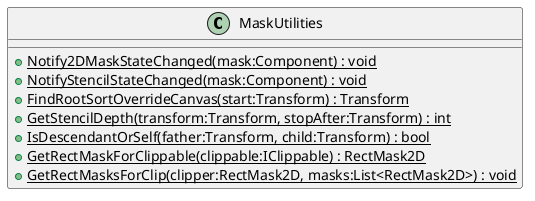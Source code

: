 @startuml
class MaskUtilities {
    + {static} Notify2DMaskStateChanged(mask:Component) : void
    + {static} NotifyStencilStateChanged(mask:Component) : void
    + {static} FindRootSortOverrideCanvas(start:Transform) : Transform
    + {static} GetStencilDepth(transform:Transform, stopAfter:Transform) : int
    + {static} IsDescendantOrSelf(father:Transform, child:Transform) : bool
    + {static} GetRectMaskForClippable(clippable:IClippable) : RectMask2D
    + {static} GetRectMasksForClip(clipper:RectMask2D, masks:List<RectMask2D>) : void
}
@enduml
